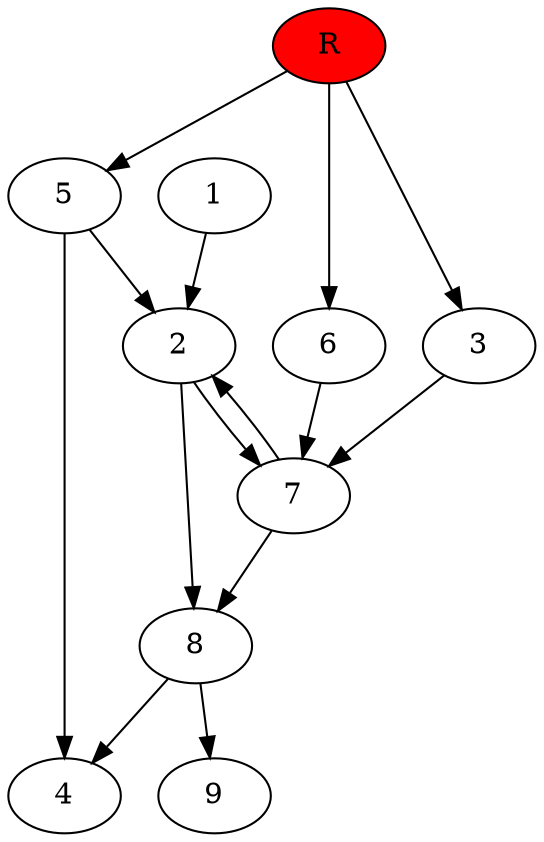 digraph prb17256 {
	1
	2
	3
	4
	5
	6
	7
	8
	R [fillcolor="#ff0000" style=filled]
	1 -> 2
	2 -> 7
	2 -> 8
	3 -> 7
	5 -> 2
	5 -> 4
	6 -> 7
	7 -> 2
	7 -> 8
	8 -> 4
	8 -> 9
	R -> 3
	R -> 5
	R -> 6
}
